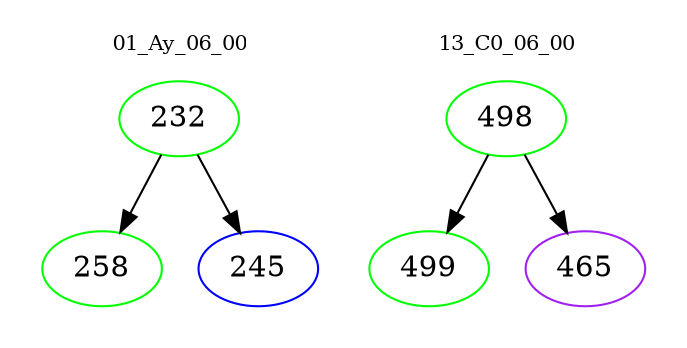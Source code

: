 digraph{
subgraph cluster_0 {
color = white
label = "01_Ay_06_00";
fontsize=10;
T0_232 [label="232", color="green"]
T0_232 -> T0_258 [color="black"]
T0_258 [label="258", color="green"]
T0_232 -> T0_245 [color="black"]
T0_245 [label="245", color="blue"]
}
subgraph cluster_1 {
color = white
label = "13_C0_06_00";
fontsize=10;
T1_498 [label="498", color="green"]
T1_498 -> T1_499 [color="black"]
T1_499 [label="499", color="green"]
T1_498 -> T1_465 [color="black"]
T1_465 [label="465", color="purple"]
}
}
